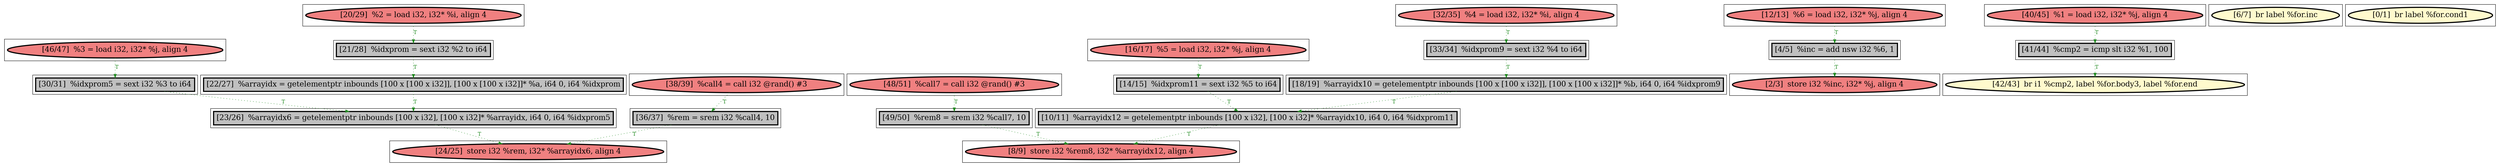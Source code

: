 
digraph G {



node1255->node1265 [style=dotted,color=forestgreen,label="T",fontcolor=forestgreen ]
node1256->node1253 [style=dotted,color=forestgreen,label="T",fontcolor=forestgreen ]
node1260->node1248 [style=dotted,color=forestgreen,label="T",fontcolor=forestgreen ]
node1249->node1248 [style=dotted,color=forestgreen,label="T",fontcolor=forestgreen ]
node1251->node1249 [style=dotted,color=forestgreen,label="T",fontcolor=forestgreen ]
node1253->node1249 [style=dotted,color=forestgreen,label="T",fontcolor=forestgreen ]
node1266->node1268 [style=dotted,color=forestgreen,label="T",fontcolor=forestgreen ]
node1250->node1246 [style=dotted,color=forestgreen,label="T",fontcolor=forestgreen ]
node1257->node1260 [style=dotted,color=forestgreen,label="T",fontcolor=forestgreen ]
node1268->node1263 [style=dotted,color=forestgreen,label="T",fontcolor=forestgreen ]
node1263->node1269 [style=dotted,color=forestgreen,label="T",fontcolor=forestgreen ]
node1269->node1258 [style=dotted,color=forestgreen,label="T",fontcolor=forestgreen ]
node1267->node1259 [style=dotted,color=forestgreen,label="T",fontcolor=forestgreen ]
node1246->node1245 [style=dotted,color=forestgreen,label="T",fontcolor=forestgreen ]
node1262->node1258 [style=dotted,color=forestgreen,label="T",fontcolor=forestgreen ]
node1252->node1251 [style=dotted,color=forestgreen,label="T",fontcolor=forestgreen ]
node1265->node1269 [style=dotted,color=forestgreen,label="T",fontcolor=forestgreen ]
node1264->node1256 [style=dotted,color=forestgreen,label="T",fontcolor=forestgreen ]
node1261->node1262 [style=dotted,color=forestgreen,label="T",fontcolor=forestgreen ]
node1254->node1267 [style=dotted,color=forestgreen,label="T",fontcolor=forestgreen ]


subgraph cluster25 {


node1269 [penwidth=3.0,fontsize=20,fillcolor=grey,label="[23/26]  %arrayidx6 = getelementptr inbounds [100 x i32], [100 x i32]* %arrayidx, i64 0, i64 %idxprom5",shape=rectangle,style=filled ]



}

subgraph cluster24 {


node1268 [penwidth=3.0,fontsize=20,fillcolor=grey,label="[21/28]  %idxprom = sext i32 %2 to i64",shape=rectangle,style=filled ]



}

subgraph cluster22 {


node1266 [penwidth=3.0,fontsize=20,fillcolor=lightcoral,label="[20/29]  %2 = load i32, i32* %i, align 4",shape=ellipse,style=filled ]



}

subgraph cluster20 {


node1264 [penwidth=3.0,fontsize=20,fillcolor=lightcoral,label="[32/35]  %4 = load i32, i32* %i, align 4",shape=ellipse,style=filled ]



}

subgraph cluster18 {


node1262 [penwidth=3.0,fontsize=20,fillcolor=grey,label="[36/37]  %rem = srem i32 %call4, 10",shape=rectangle,style=filled ]



}

subgraph cluster16 {


node1260 [penwidth=3.0,fontsize=20,fillcolor=grey,label="[49/50]  %rem8 = srem i32 %call7, 10",shape=rectangle,style=filled ]



}

subgraph cluster17 {


node1261 [penwidth=3.0,fontsize=20,fillcolor=lightcoral,label="[38/39]  %call4 = call i32 @rand() #3",shape=ellipse,style=filled ]



}

subgraph cluster4 {


node1248 [penwidth=3.0,fontsize=20,fillcolor=lightcoral,label="[8/9]  store i32 %rem8, i32* %arrayidx12, align 4",shape=ellipse,style=filled ]



}

subgraph cluster3 {


node1247 [penwidth=3.0,fontsize=20,fillcolor=lemonchiffon,label="[6/7]  br label %for.inc",shape=ellipse,style=filled ]



}

subgraph cluster2 {


node1246 [penwidth=3.0,fontsize=20,fillcolor=grey,label="[4/5]  %inc = add nsw i32 %6, 1",shape=rectangle,style=filled ]



}

subgraph cluster1 {


node1245 [penwidth=3.0,fontsize=20,fillcolor=lightcoral,label="[2/3]  store i32 %inc, i32* %j, align 4",shape=ellipse,style=filled ]



}

subgraph cluster12 {


node1256 [penwidth=3.0,fontsize=20,fillcolor=grey,label="[33/34]  %idxprom9 = sext i32 %4 to i64",shape=rectangle,style=filled ]



}

subgraph cluster5 {


node1249 [penwidth=3.0,fontsize=20,fillcolor=grey,label="[10/11]  %arrayidx12 = getelementptr inbounds [100 x i32], [100 x i32]* %arrayidx10, i64 0, i64 %idxprom11",shape=rectangle,style=filled ]



}

subgraph cluster0 {


node1244 [penwidth=3.0,fontsize=20,fillcolor=lemonchiffon,label="[0/1]  br label %for.cond1",shape=ellipse,style=filled ]



}

subgraph cluster6 {


node1250 [penwidth=3.0,fontsize=20,fillcolor=lightcoral,label="[12/13]  %6 = load i32, i32* %j, align 4",shape=ellipse,style=filled ]



}

subgraph cluster14 {


node1258 [penwidth=3.0,fontsize=20,fillcolor=lightcoral,label="[24/25]  store i32 %rem, i32* %arrayidx6, align 4",shape=ellipse,style=filled ]



}

subgraph cluster7 {


node1251 [penwidth=3.0,fontsize=20,fillcolor=grey,label="[14/15]  %idxprom11 = sext i32 %5 to i64",shape=rectangle,style=filled ]



}

subgraph cluster23 {


node1267 [penwidth=3.0,fontsize=20,fillcolor=grey,label="[41/44]  %cmp2 = icmp slt i32 %1, 100",shape=rectangle,style=filled ]



}

subgraph cluster8 {


node1252 [penwidth=3.0,fontsize=20,fillcolor=lightcoral,label="[16/17]  %5 = load i32, i32* %j, align 4",shape=ellipse,style=filled ]



}

subgraph cluster21 {


node1265 [penwidth=3.0,fontsize=20,fillcolor=grey,label="[30/31]  %idxprom5 = sext i32 %3 to i64",shape=rectangle,style=filled ]



}

subgraph cluster9 {


node1253 [penwidth=3.0,fontsize=20,fillcolor=grey,label="[18/19]  %arrayidx10 = getelementptr inbounds [100 x [100 x i32]], [100 x [100 x i32]]* %b, i64 0, i64 %idxprom9",shape=rectangle,style=filled ]



}

subgraph cluster19 {


node1263 [penwidth=3.0,fontsize=20,fillcolor=grey,label="[22/27]  %arrayidx = getelementptr inbounds [100 x [100 x i32]], [100 x [100 x i32]]* %a, i64 0, i64 %idxprom",shape=rectangle,style=filled ]



}

subgraph cluster10 {


node1254 [penwidth=3.0,fontsize=20,fillcolor=lightcoral,label="[40/45]  %1 = load i32, i32* %j, align 4",shape=ellipse,style=filled ]



}

subgraph cluster11 {


node1255 [penwidth=3.0,fontsize=20,fillcolor=lightcoral,label="[46/47]  %3 = load i32, i32* %j, align 4",shape=ellipse,style=filled ]



}

subgraph cluster13 {


node1257 [penwidth=3.0,fontsize=20,fillcolor=lightcoral,label="[48/51]  %call7 = call i32 @rand() #3",shape=ellipse,style=filled ]



}

subgraph cluster15 {


node1259 [penwidth=3.0,fontsize=20,fillcolor=lemonchiffon,label="[42/43]  br i1 %cmp2, label %for.body3, label %for.end",shape=ellipse,style=filled ]



}

}
